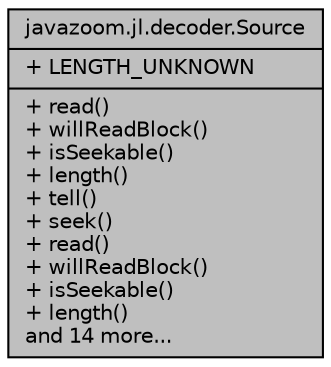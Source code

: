 digraph "javazoom.jl.decoder.Source"
{
 // LATEX_PDF_SIZE
  edge [fontname="Helvetica",fontsize="10",labelfontname="Helvetica",labelfontsize="10"];
  node [fontname="Helvetica",fontsize="10",shape=record];
  Node1 [label="{javazoom.jl.decoder.Source\n|+ LENGTH_UNKNOWN\l|+ read()\l+ willReadBlock()\l+ isSeekable()\l+ length()\l+ tell()\l+ seek()\l+ read()\l+ willReadBlock()\l+ isSeekable()\l+ length()\land 14 more...\l}",height=0.2,width=0.4,color="black", fillcolor="grey75", style="filled", fontcolor="black",tooltip=" "];
}
